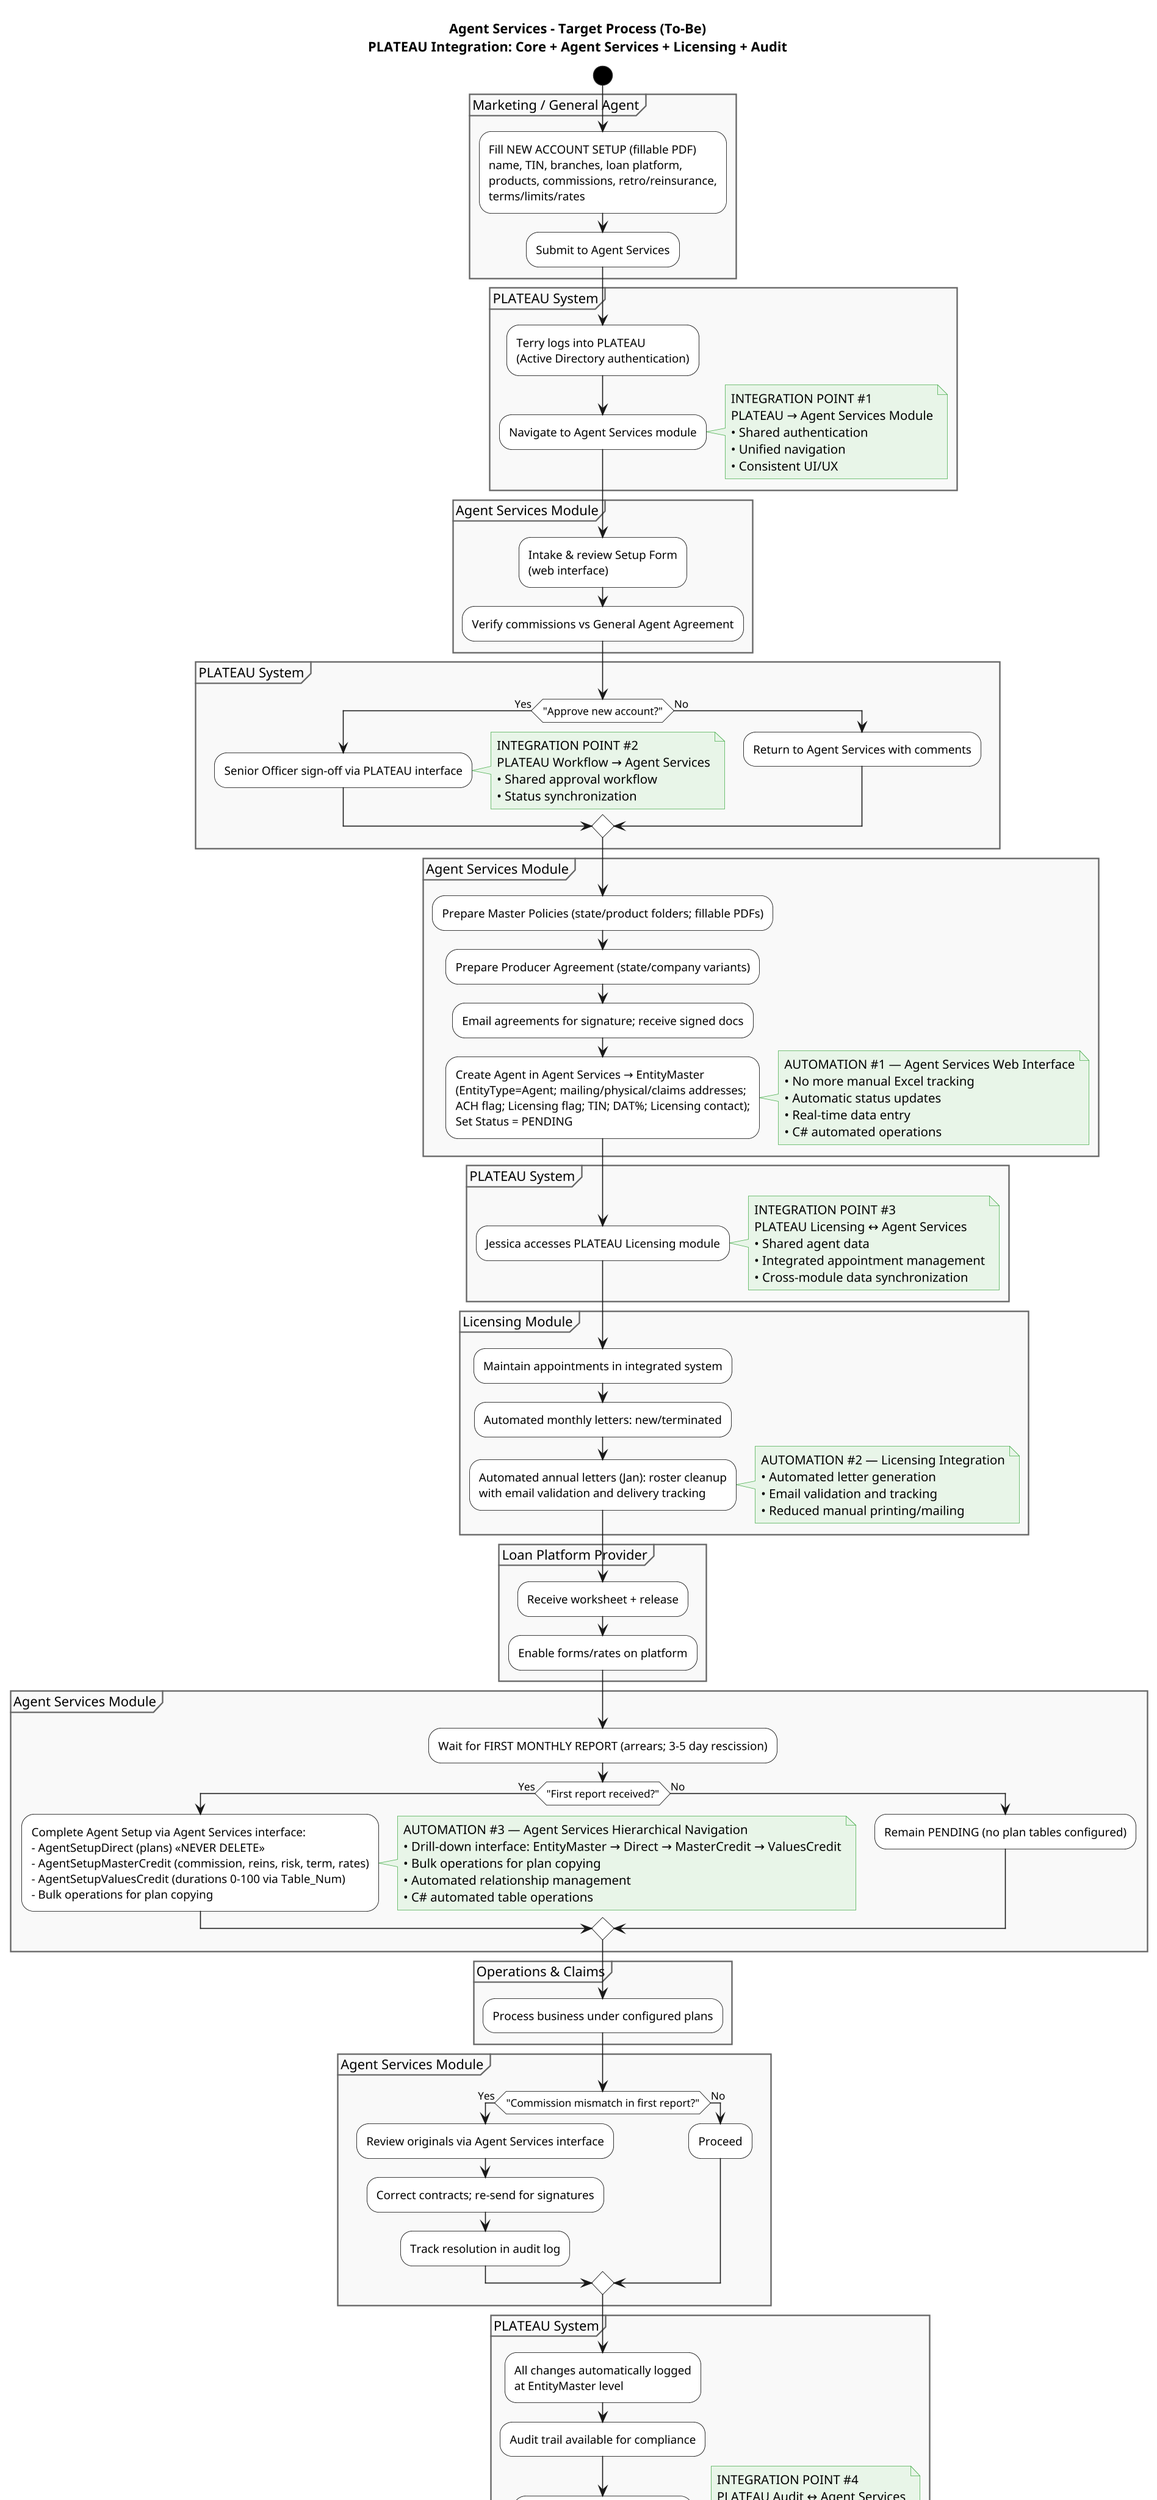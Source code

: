 @startuml
title Agent Services - Target Process (To-Be)\nPLATEAU Integration: Core + Agent Services + Licensing + Audit

skinparam dpi 150
skinparam activity {
  BackgroundColor White
  BorderColor Black
  StartColor Black
  EndColor Black
  DiamondBackgroundColor White
  DiamondBorderColor Black
  RoundCorner 20
}
skinparam note {
  BackgroundColor #E8F5E8
  BorderColor #4CAF50
}
skinparam partitionBorderColor #666666
skinparam partitionBackgroundColor #F9F9F9
skinparam shadowing false

start

partition "Marketing / General Agent" {
  :Fill NEW ACCOUNT SETUP (fillable PDF)\nname, TIN, branches, loan platform,\nproducts, commissions, retro/reinsurance,\nterms/limits/rates;
  :Submit to Agent Services;
}

partition "PLATEAU System" {
  :Terry logs into PLATEAU\n(Active Directory authentication);
  :Navigate to Agent Services module;
  note right
  INTEGRATION POINT #1
  PLATEAU → Agent Services Module
  • Shared authentication
  • Unified navigation
  • Consistent UI/UX
  end note
}

partition "Agent Services Module" {
  :Intake & review Setup Form\n(web interface);
  :Verify commissions vs General Agent Agreement;
}

partition "PLATEAU System" {
  if ("Approve new account?") then (Yes)
    :Senior Officer sign-off via PLATEAU interface;
    note right
    INTEGRATION POINT #2
    PLATEAU Workflow → Agent Services
    • Shared approval workflow
    • Status synchronization
    end note
  else (No)
    :Return to Agent Services with comments;
  endif
}

partition "Agent Services Module" {
  :Prepare Master Policies (state/product folders; fillable PDFs);
  :Prepare Producer Agreement (state/company variants);
  :Email agreements for signature; receive signed docs;
  :Create Agent in Agent Services → EntityMaster\n(EntityType=Agent; mailing/physical/claims addresses;\nACH flag; Licensing flag; TIN; DAT%; Licensing contact);\nSet Status = PENDING;
  note right
  AUTOMATION #1 — Agent Services Web Interface
  • No more manual Excel tracking
  • Automatic status updates
  • Real-time data entry
  • C# automated operations
  end note
}

partition "PLATEAU System" {
  :Jessica accesses PLATEAU Licensing module;
  note right
  INTEGRATION POINT #3
  PLATEAU Licensing ↔ Agent Services
  • Shared agent data
  • Integrated appointment management
  • Cross-module data synchronization
  end note
}

partition "Licensing Module" {
  :Maintain appointments in integrated system;
  :Automated monthly letters: new/terminated;
  :Automated annual letters (Jan): roster cleanup\nwith email validation and delivery tracking;
  note right
  AUTOMATION #2 — Licensing Integration
  • Automated letter generation
  • Email validation and tracking
  • Reduced manual printing/mailing
  end note
}

partition "Loan Platform Provider" {
  :Receive worksheet + release;
  :Enable forms/rates on platform;
}

partition "Agent Services Module" {
  :Wait for FIRST MONTHLY REPORT (arrears; 3-5 day rescission);
  if ("First report received?") then (Yes)
    :Complete Agent Setup via Agent Services interface:\n- AgentSetupDirect (plans) «NEVER DELETE»\n- AgentSetupMasterCredit (commission, reins, risk, term, rates)\n- AgentSetupValuesCredit (durations 0-100 via Table_Num)\n- Bulk operations for plan copying;
    note right
    AUTOMATION #3 — Agent Services Hierarchical Navigation
    • Drill-down interface: EntityMaster → Direct → MasterCredit → ValuesCredit
    • Bulk operations for plan copying
    • Automated relationship management
    • C# automated table operations
    end note
  else (No)
    :Remain PENDING (no plan tables configured);
  endif
}

partition "Operations & Claims" {
  :Process business under configured plans;
}

partition "Agent Services Module" {
  if ("Commission mismatch in first report?") then (Yes)
    :Review originals via Agent Services interface;
    :Correct contracts; re-send for signatures;
    :Track resolution in audit log;
  else (No)
    :Proceed;
  endif
}

partition "PLATEAU System" {
  :All changes automatically logged\nat EntityMaster level;
  :Audit trail available for compliance;
  :Status notifications and alerts;
  note right
  INTEGRATION POINT #4
  PLATEAU Audit ↔ Agent Services
  • Centralized logging system
  • Cross-module audit trails
  • Unified notification system
  end note
}

partition "Agent Services Module" {
  note right
  AUTOMATION #4 — Agent Services Audit & Notifications
  • Automatic change tracking
  • Compliance-ready audit trails
  • Status alerts and notifications
  • C# automated logging
  end note
}

stop

@enduml
